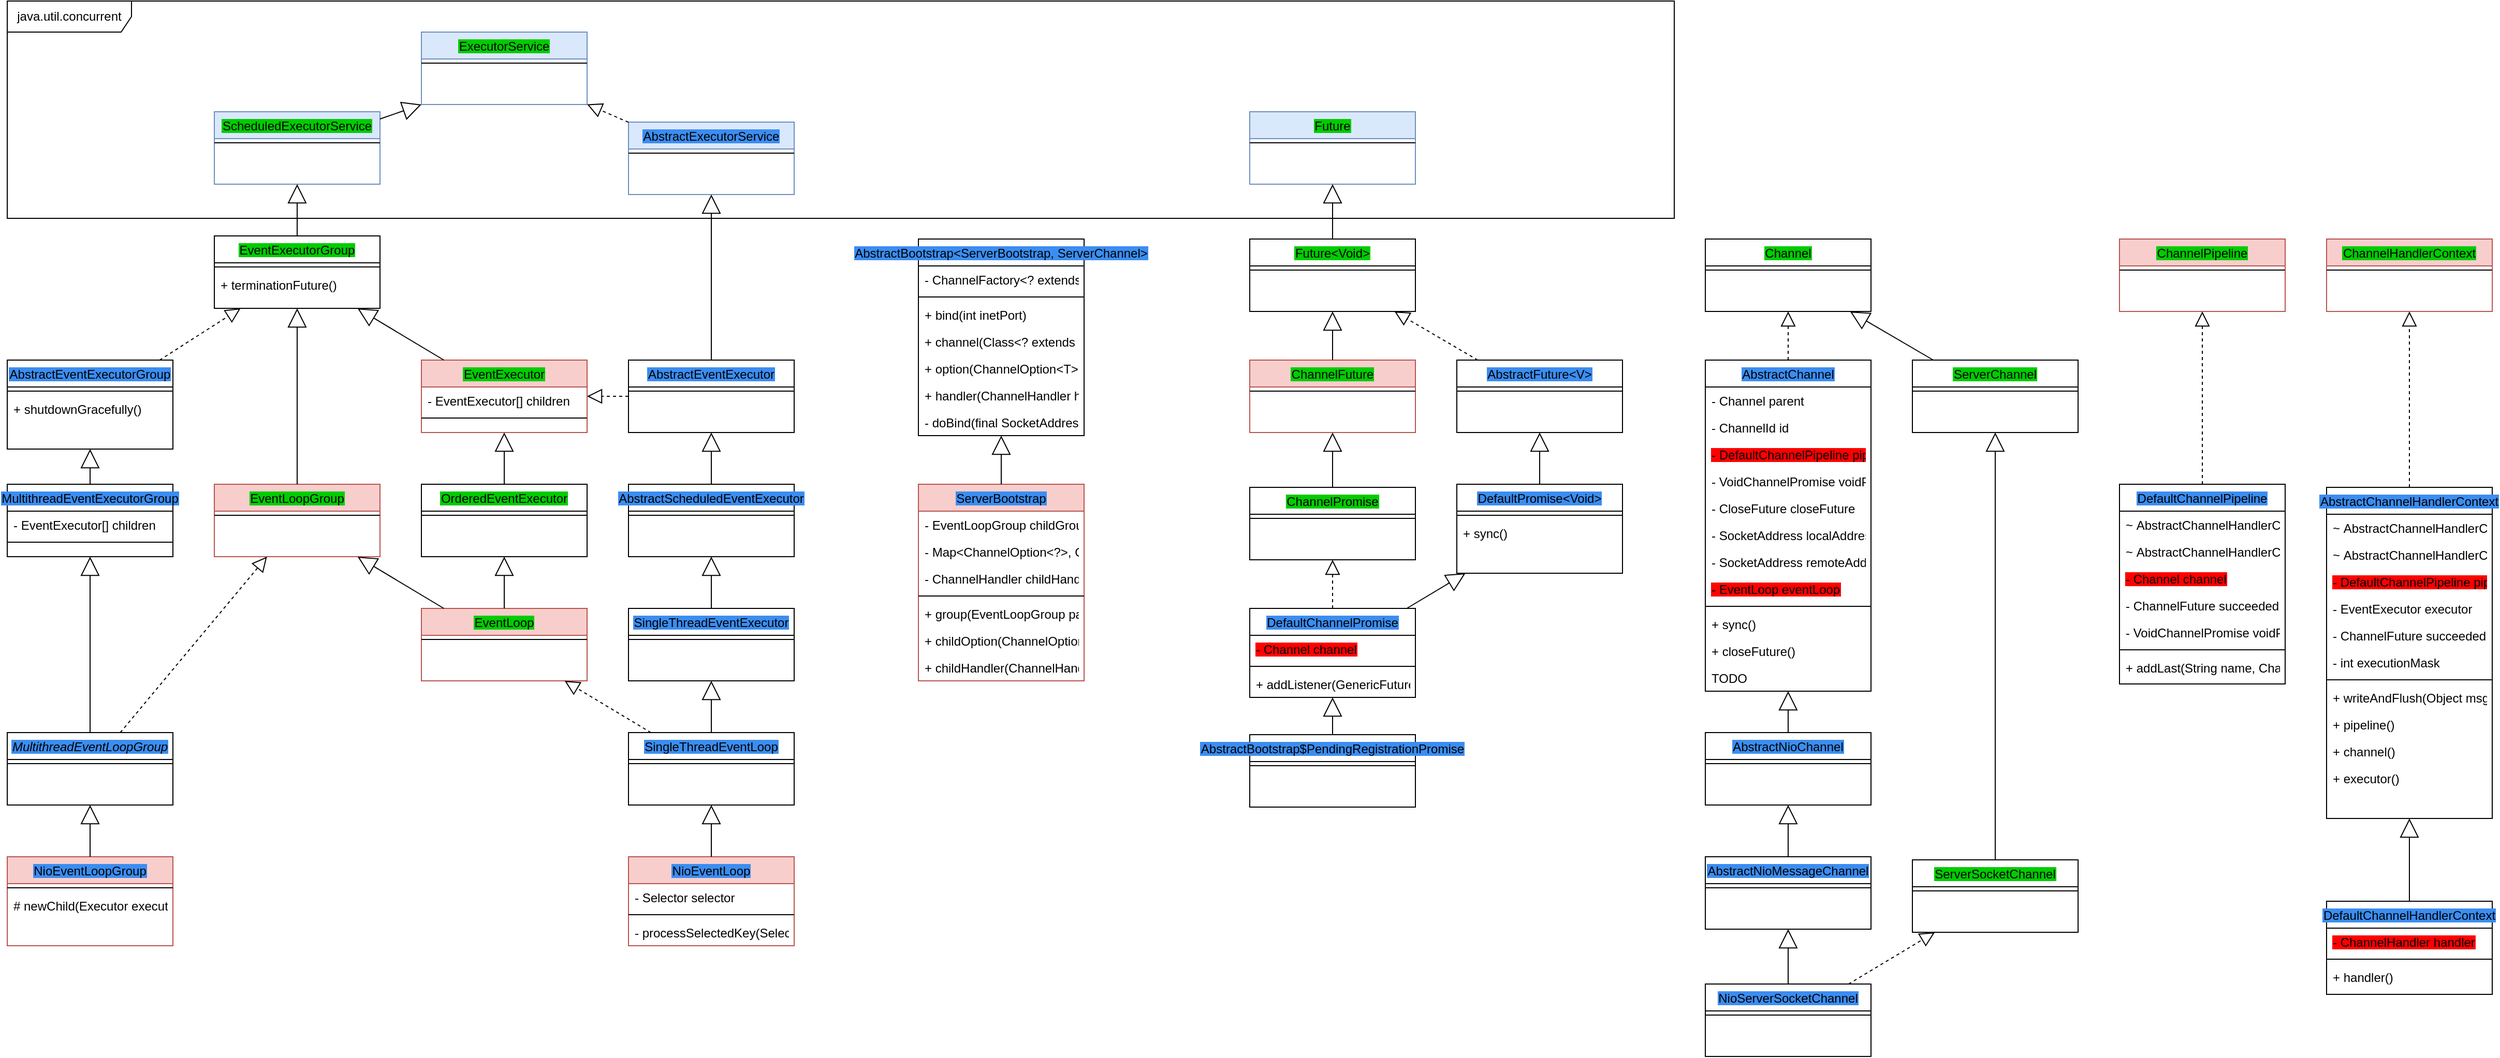 <mxfile version="12.6.5" type="device"><diagram id="C5RBs43oDa-KdzZeNtuy" name="Page-1"><mxGraphModel dx="211" dy="607" grid="1" gridSize="10" guides="1" tooltips="1" connect="1" arrows="1" fold="1" page="1" pageScale="1" pageWidth="827" pageHeight="1169" math="0" shadow="0"><root><mxCell id="WIyWlLk6GJQsqaUBKTNV-0"/><mxCell id="WIyWlLk6GJQsqaUBKTNV-1" parent="WIyWlLk6GJQsqaUBKTNV-0"/><mxCell id="WuhjpCh2NdpSQoTR0cPV-66" value="java.util.concurrent" style="shape=umlFrame;whiteSpace=wrap;html=1;width=120;height=30;" parent="WIyWlLk6GJQsqaUBKTNV-1" vertex="1"><mxGeometry x="880" y="10" width="1610" height="210" as="geometry"/></mxCell><mxCell id="WuhjpCh2NdpSQoTR0cPV-6" value="MultithreadEventExecutorGroup" style="swimlane;fontStyle=0;align=center;verticalAlign=top;childLayout=stackLayout;horizontal=1;startSize=26;horizontalStack=0;resizeParent=1;resizeLast=0;collapsible=1;marginBottom=0;rounded=0;shadow=0;strokeWidth=1;labelBackgroundColor=#3B8DF1;" parent="WIyWlLk6GJQsqaUBKTNV-1" vertex="1"><mxGeometry x="880" y="477" width="160" height="70" as="geometry"><mxRectangle x="340" y="380" width="170" height="26" as="alternateBounds"/></mxGeometry></mxCell><mxCell id="WuhjpCh2NdpSQoTR0cPV-7" value="- EventExecutor[] children" style="text;align=left;verticalAlign=top;spacingLeft=4;spacingRight=4;overflow=hidden;rotatable=0;points=[[0,0.5],[1,0.5]];portConstraint=eastwest;" parent="WuhjpCh2NdpSQoTR0cPV-6" vertex="1"><mxGeometry y="26" width="160" height="26" as="geometry"/></mxCell><mxCell id="WuhjpCh2NdpSQoTR0cPV-8" value="" style="line;html=1;strokeWidth=1;align=left;verticalAlign=middle;spacingTop=-1;spacingLeft=3;spacingRight=3;rotatable=0;labelPosition=right;points=[];portConstraint=eastwest;" parent="WuhjpCh2NdpSQoTR0cPV-6" vertex="1"><mxGeometry y="52" width="160" height="8" as="geometry"/></mxCell><mxCell id="WuhjpCh2NdpSQoTR0cPV-9" value="NioEventLoopGroup" style="swimlane;fontStyle=0;align=center;verticalAlign=top;childLayout=stackLayout;horizontal=1;startSize=26;horizontalStack=0;resizeParent=1;resizeLast=0;collapsible=1;marginBottom=0;rounded=0;shadow=0;strokeWidth=1;fillColor=#f8cecc;strokeColor=#b85450;labelBackgroundColor=#3B8DF1;" parent="WIyWlLk6GJQsqaUBKTNV-1" vertex="1"><mxGeometry x="880" y="837" width="160" height="86" as="geometry"><mxRectangle x="340" y="380" width="170" height="26" as="alternateBounds"/></mxGeometry></mxCell><mxCell id="WuhjpCh2NdpSQoTR0cPV-11" value="" style="line;html=1;strokeWidth=1;align=left;verticalAlign=middle;spacingTop=-1;spacingLeft=3;spacingRight=3;rotatable=0;labelPosition=right;points=[];portConstraint=eastwest;" parent="WuhjpCh2NdpSQoTR0cPV-9" vertex="1"><mxGeometry y="26" width="160" height="8" as="geometry"/></mxCell><mxCell id="WuhjpCh2NdpSQoTR0cPV-36" value="# newChild(Executor executor, Object... args)" style="text;strokeColor=none;fillColor=none;align=left;verticalAlign=top;spacingLeft=4;spacingRight=4;overflow=hidden;rotatable=0;points=[[0,0.5],[1,0.5]];portConstraint=eastwest;" parent="WuhjpCh2NdpSQoTR0cPV-9" vertex="1"><mxGeometry y="34" width="160" height="26" as="geometry"/></mxCell><mxCell id="WuhjpCh2NdpSQoTR0cPV-12" value="EventExecutor" style="swimlane;fontStyle=0;align=center;verticalAlign=top;childLayout=stackLayout;horizontal=1;startSize=26;horizontalStack=0;resizeParent=1;resizeLast=0;collapsible=1;marginBottom=0;rounded=0;shadow=0;strokeWidth=1;fillColor=#f8cecc;strokeColor=#b85450;labelBackgroundColor=#00CC00;" parent="WIyWlLk6GJQsqaUBKTNV-1" vertex="1"><mxGeometry x="1280" y="357" width="160" height="70" as="geometry"><mxRectangle x="340" y="380" width="170" height="26" as="alternateBounds"/></mxGeometry></mxCell><mxCell id="WuhjpCh2NdpSQoTR0cPV-13" value="- EventExecutor[] children" style="text;align=left;verticalAlign=top;spacingLeft=4;spacingRight=4;overflow=hidden;rotatable=0;points=[[0,0.5],[1,0.5]];portConstraint=eastwest;" parent="WuhjpCh2NdpSQoTR0cPV-12" vertex="1"><mxGeometry y="26" width="160" height="26" as="geometry"/></mxCell><mxCell id="WuhjpCh2NdpSQoTR0cPV-14" value="" style="line;html=1;strokeWidth=1;align=left;verticalAlign=middle;spacingTop=-1;spacingLeft=3;spacingRight=3;rotatable=0;labelPosition=right;points=[];portConstraint=eastwest;" parent="WuhjpCh2NdpSQoTR0cPV-12" vertex="1"><mxGeometry y="52" width="160" height="8" as="geometry"/></mxCell><mxCell id="WuhjpCh2NdpSQoTR0cPV-15" value="NioEventLoop" style="swimlane;fontStyle=0;align=center;verticalAlign=top;childLayout=stackLayout;horizontal=1;startSize=26;horizontalStack=0;resizeParent=1;resizeLast=0;collapsible=1;marginBottom=0;rounded=0;shadow=0;strokeWidth=1;fillColor=#f8cecc;strokeColor=#b85450;labelBackgroundColor=#3B8DF1;" parent="WIyWlLk6GJQsqaUBKTNV-1" vertex="1"><mxGeometry x="1480" y="837" width="160" height="86" as="geometry"><mxRectangle x="340" y="380" width="170" height="26" as="alternateBounds"/></mxGeometry></mxCell><mxCell id="WuhjpCh2NdpSQoTR0cPV-16" value="- Selector selector" style="text;align=left;verticalAlign=top;spacingLeft=4;spacingRight=4;overflow=hidden;rotatable=0;points=[[0,0.5],[1,0.5]];portConstraint=eastwest;" parent="WuhjpCh2NdpSQoTR0cPV-15" vertex="1"><mxGeometry y="26" width="160" height="26" as="geometry"/></mxCell><mxCell id="WuhjpCh2NdpSQoTR0cPV-17" value="" style="line;html=1;strokeWidth=1;align=left;verticalAlign=middle;spacingTop=-1;spacingLeft=3;spacingRight=3;rotatable=0;labelPosition=right;points=[];portConstraint=eastwest;" parent="WuhjpCh2NdpSQoTR0cPV-15" vertex="1"><mxGeometry y="52" width="160" height="8" as="geometry"/></mxCell><mxCell id="DjLc1_RqjxBRG7v-5RkL-72" value="- processSelectedKey(SelectionKey k, AbstractNioChannel ch)" style="text;strokeColor=none;fillColor=none;align=left;verticalAlign=top;spacingLeft=4;spacingRight=4;overflow=hidden;rotatable=0;points=[[0,0.5],[1,0.5]];portConstraint=eastwest;" parent="WuhjpCh2NdpSQoTR0cPV-15" vertex="1"><mxGeometry y="60" width="160" height="26" as="geometry"/></mxCell><mxCell id="WuhjpCh2NdpSQoTR0cPV-20" value="" style="endArrow=block;dashed=1;endFill=0;endSize=12;html=1;" parent="WIyWlLk6GJQsqaUBKTNV-1" source="WuhjpCh2NdpSQoTR0cPV-52" target="WuhjpCh2NdpSQoTR0cPV-12" edge="1"><mxGeometry width="160" relative="1" as="geometry"><mxPoint x="1610" y="577" as="sourcePoint"/><mxPoint x="1770" y="577" as="targetPoint"/></mxGeometry></mxCell><mxCell id="WuhjpCh2NdpSQoTR0cPV-21" value="" style="endArrow=block;endSize=16;endFill=0;html=1;" parent="WIyWlLk6GJQsqaUBKTNV-1" source="WuhjpCh2NdpSQoTR0cPV-9" target="WuhjpCh2NdpSQoTR0cPV-22" edge="1"><mxGeometry width="160" relative="1" as="geometry"><mxPoint x="990" y="467" as="sourcePoint"/><mxPoint x="1200" y="607" as="targetPoint"/></mxGeometry></mxCell><mxCell id="WuhjpCh2NdpSQoTR0cPV-22" value="MultithreadEventLoopGroup" style="swimlane;fontStyle=2;align=center;verticalAlign=top;childLayout=stackLayout;horizontal=1;startSize=26;horizontalStack=0;resizeParent=1;resizeLast=0;collapsible=1;marginBottom=0;rounded=0;shadow=0;strokeWidth=1;labelBackgroundColor=#3B8DF1;" parent="WIyWlLk6GJQsqaUBKTNV-1" vertex="1"><mxGeometry x="880" y="717" width="160" height="70" as="geometry"><mxRectangle x="340" y="380" width="170" height="26" as="alternateBounds"/></mxGeometry></mxCell><mxCell id="WuhjpCh2NdpSQoTR0cPV-24" value="" style="line;html=1;strokeWidth=1;align=left;verticalAlign=middle;spacingTop=-1;spacingLeft=3;spacingRight=3;rotatable=0;labelPosition=right;points=[];portConstraint=eastwest;" parent="WuhjpCh2NdpSQoTR0cPV-22" vertex="1"><mxGeometry y="26" width="160" height="8" as="geometry"/></mxCell><mxCell id="WuhjpCh2NdpSQoTR0cPV-25" value="EventLoopGroup" style="swimlane;fontStyle=0;align=center;verticalAlign=top;childLayout=stackLayout;horizontal=1;startSize=26;horizontalStack=0;resizeParent=1;resizeLast=0;collapsible=1;marginBottom=0;rounded=0;shadow=0;strokeWidth=1;fillColor=#f8cecc;strokeColor=#b85450;labelBackgroundColor=#00CC00;" parent="WIyWlLk6GJQsqaUBKTNV-1" vertex="1"><mxGeometry x="1080" y="477" width="160" height="70" as="geometry"><mxRectangle x="340" y="380" width="170" height="26" as="alternateBounds"/></mxGeometry></mxCell><mxCell id="WuhjpCh2NdpSQoTR0cPV-26" value="" style="line;html=1;strokeWidth=1;align=left;verticalAlign=middle;spacingTop=-1;spacingLeft=3;spacingRight=3;rotatable=0;labelPosition=right;points=[];portConstraint=eastwest;" parent="WuhjpCh2NdpSQoTR0cPV-25" vertex="1"><mxGeometry y="26" width="160" height="8" as="geometry"/></mxCell><mxCell id="WuhjpCh2NdpSQoTR0cPV-27" value="" style="endArrow=block;endSize=16;endFill=0;html=1;" parent="WIyWlLk6GJQsqaUBKTNV-1" source="WuhjpCh2NdpSQoTR0cPV-22" target="WuhjpCh2NdpSQoTR0cPV-6" edge="1"><mxGeometry width="160" relative="1" as="geometry"><mxPoint x="970" y="727" as="sourcePoint"/><mxPoint x="970" y="687" as="targetPoint"/></mxGeometry></mxCell><mxCell id="WuhjpCh2NdpSQoTR0cPV-28" value="" style="endArrow=block;dashed=1;endFill=0;endSize=12;html=1;" parent="WIyWlLk6GJQsqaUBKTNV-1" source="WuhjpCh2NdpSQoTR0cPV-22" target="WuhjpCh2NdpSQoTR0cPV-25" edge="1"><mxGeometry width="160" relative="1" as="geometry"><mxPoint x="1610" y="287" as="sourcePoint"/><mxPoint x="1610" y="237" as="targetPoint"/></mxGeometry></mxCell><mxCell id="WuhjpCh2NdpSQoTR0cPV-29" value="EventExecutorGroup" style="swimlane;fontStyle=0;align=center;verticalAlign=top;childLayout=stackLayout;horizontal=1;startSize=26;horizontalStack=0;resizeParent=1;resizeLast=0;collapsible=1;marginBottom=0;rounded=0;shadow=0;strokeWidth=1;labelBackgroundColor=#00CC00;" parent="WIyWlLk6GJQsqaUBKTNV-1" vertex="1"><mxGeometry x="1080" y="237" width="160" height="70" as="geometry"><mxRectangle x="340" y="380" width="170" height="26" as="alternateBounds"/></mxGeometry></mxCell><mxCell id="WuhjpCh2NdpSQoTR0cPV-30" value="" style="line;html=1;strokeWidth=1;align=left;verticalAlign=middle;spacingTop=-1;spacingLeft=3;spacingRight=3;rotatable=0;labelPosition=right;points=[];portConstraint=eastwest;" parent="WuhjpCh2NdpSQoTR0cPV-29" vertex="1"><mxGeometry y="26" width="160" height="8" as="geometry"/></mxCell><mxCell id="WuhjpCh2NdpSQoTR0cPV-76" value="+ terminationFuture()" style="text;strokeColor=none;fillColor=none;align=left;verticalAlign=top;spacingLeft=4;spacingRight=4;overflow=hidden;rotatable=0;points=[[0,0.5],[1,0.5]];portConstraint=eastwest;" parent="WuhjpCh2NdpSQoTR0cPV-29" vertex="1"><mxGeometry y="34" width="160" height="26" as="geometry"/></mxCell><mxCell id="WuhjpCh2NdpSQoTR0cPV-31" value="ScheduledExecutorService" style="swimlane;fontStyle=0;align=center;verticalAlign=top;childLayout=stackLayout;horizontal=1;startSize=26;horizontalStack=0;resizeParent=1;resizeLast=0;collapsible=1;marginBottom=0;rounded=0;shadow=0;strokeWidth=1;fillColor=#dae8fc;strokeColor=#6c8ebf;labelBackgroundColor=#00CC00;" parent="WIyWlLk6GJQsqaUBKTNV-1" vertex="1"><mxGeometry x="1080" y="117" width="160" height="70" as="geometry"><mxRectangle x="340" y="380" width="170" height="26" as="alternateBounds"/></mxGeometry></mxCell><mxCell id="WuhjpCh2NdpSQoTR0cPV-32" value="" style="line;html=1;strokeWidth=1;align=left;verticalAlign=middle;spacingTop=-1;spacingLeft=3;spacingRight=3;rotatable=0;labelPosition=right;points=[];portConstraint=eastwest;" parent="WuhjpCh2NdpSQoTR0cPV-31" vertex="1"><mxGeometry y="26" width="160" height="8" as="geometry"/></mxCell><mxCell id="WuhjpCh2NdpSQoTR0cPV-34" value="" style="endArrow=block;endSize=16;endFill=0;html=1;" parent="WIyWlLk6GJQsqaUBKTNV-1" source="WuhjpCh2NdpSQoTR0cPV-29" target="WuhjpCh2NdpSQoTR0cPV-31" edge="1"><mxGeometry width="160" relative="1" as="geometry"><mxPoint x="1370" y="497" as="sourcePoint"/><mxPoint x="1370" y="437" as="targetPoint"/></mxGeometry></mxCell><mxCell id="WuhjpCh2NdpSQoTR0cPV-35" value="" style="endArrow=block;endSize=16;endFill=0;html=1;" parent="WIyWlLk6GJQsqaUBKTNV-1" source="WuhjpCh2NdpSQoTR0cPV-25" target="WuhjpCh2NdpSQoTR0cPV-29" edge="1"><mxGeometry width="160" relative="1" as="geometry"><mxPoint x="1170" y="257" as="sourcePoint"/><mxPoint x="1340" y="287" as="targetPoint"/></mxGeometry></mxCell><mxCell id="WuhjpCh2NdpSQoTR0cPV-38" value="SingleThreadEventLoop" style="swimlane;fontStyle=0;align=center;verticalAlign=top;childLayout=stackLayout;horizontal=1;startSize=26;horizontalStack=0;resizeParent=1;resizeLast=0;collapsible=1;marginBottom=0;rounded=0;shadow=0;strokeWidth=1;labelBackgroundColor=#3B8DF1;" parent="WIyWlLk6GJQsqaUBKTNV-1" vertex="1"><mxGeometry x="1480" y="717" width="160" height="70" as="geometry"><mxRectangle x="340" y="380" width="170" height="26" as="alternateBounds"/></mxGeometry></mxCell><mxCell id="WuhjpCh2NdpSQoTR0cPV-40" value="" style="line;html=1;strokeWidth=1;align=left;verticalAlign=middle;spacingTop=-1;spacingLeft=3;spacingRight=3;rotatable=0;labelPosition=right;points=[];portConstraint=eastwest;" parent="WuhjpCh2NdpSQoTR0cPV-38" vertex="1"><mxGeometry y="26" width="160" height="8" as="geometry"/></mxCell><mxCell id="WuhjpCh2NdpSQoTR0cPV-41" value="" style="endArrow=block;endSize=16;endFill=0;html=1;" parent="WIyWlLk6GJQsqaUBKTNV-1" source="WuhjpCh2NdpSQoTR0cPV-15" target="WuhjpCh2NdpSQoTR0cPV-38" edge="1"><mxGeometry width="160" relative="1" as="geometry"><mxPoint x="1330" y="1017" as="sourcePoint"/><mxPoint x="1330" y="957" as="targetPoint"/></mxGeometry></mxCell><mxCell id="WuhjpCh2NdpSQoTR0cPV-43" value="SingleThreadEventExecutor" style="swimlane;fontStyle=0;align=center;verticalAlign=top;childLayout=stackLayout;horizontal=1;startSize=26;horizontalStack=0;resizeParent=1;resizeLast=0;collapsible=1;marginBottom=0;rounded=0;shadow=0;strokeWidth=1;labelBackgroundColor=#3B8DF1;" parent="WIyWlLk6GJQsqaUBKTNV-1" vertex="1"><mxGeometry x="1480" y="597" width="160" height="70" as="geometry"><mxRectangle x="340" y="380" width="170" height="26" as="alternateBounds"/></mxGeometry></mxCell><mxCell id="WuhjpCh2NdpSQoTR0cPV-44" value="" style="line;html=1;strokeWidth=1;align=left;verticalAlign=middle;spacingTop=-1;spacingLeft=3;spacingRight=3;rotatable=0;labelPosition=right;points=[];portConstraint=eastwest;" parent="WuhjpCh2NdpSQoTR0cPV-43" vertex="1"><mxGeometry y="26" width="160" height="8" as="geometry"/></mxCell><mxCell id="WuhjpCh2NdpSQoTR0cPV-45" value="EventLoop" style="swimlane;fontStyle=0;align=center;verticalAlign=top;childLayout=stackLayout;horizontal=1;startSize=26;horizontalStack=0;resizeParent=1;resizeLast=0;collapsible=1;marginBottom=0;rounded=0;shadow=0;strokeWidth=1;fillColor=#f8cecc;strokeColor=#b85450;labelBackgroundColor=#00CC00;" parent="WIyWlLk6GJQsqaUBKTNV-1" vertex="1"><mxGeometry x="1280" y="597" width="160" height="70" as="geometry"><mxRectangle x="340" y="380" width="170" height="26" as="alternateBounds"/></mxGeometry></mxCell><mxCell id="WuhjpCh2NdpSQoTR0cPV-46" value="" style="line;html=1;strokeWidth=1;align=left;verticalAlign=middle;spacingTop=-1;spacingLeft=3;spacingRight=3;rotatable=0;labelPosition=right;points=[];portConstraint=eastwest;" parent="WuhjpCh2NdpSQoTR0cPV-45" vertex="1"><mxGeometry y="26" width="160" height="8" as="geometry"/></mxCell><mxCell id="WuhjpCh2NdpSQoTR0cPV-47" value="" style="endArrow=block;endSize=16;endFill=0;html=1;" parent="WIyWlLk6GJQsqaUBKTNV-1" source="WuhjpCh2NdpSQoTR0cPV-38" target="WuhjpCh2NdpSQoTR0cPV-43" edge="1"><mxGeometry width="160" relative="1" as="geometry"><mxPoint x="1640" y="807" as="sourcePoint"/><mxPoint x="1740" y="757" as="targetPoint"/></mxGeometry></mxCell><mxCell id="WuhjpCh2NdpSQoTR0cPV-48" value="" style="endArrow=block;dashed=1;endFill=0;endSize=12;html=1;" parent="WIyWlLk6GJQsqaUBKTNV-1" source="WuhjpCh2NdpSQoTR0cPV-38" target="WuhjpCh2NdpSQoTR0cPV-45" edge="1"><mxGeometry width="160" relative="1" as="geometry"><mxPoint x="1450" y="687" as="sourcePoint"/><mxPoint x="1450" y="637" as="targetPoint"/></mxGeometry></mxCell><mxCell id="WuhjpCh2NdpSQoTR0cPV-49" value="" style="endArrow=block;endSize=16;endFill=0;html=1;" parent="WIyWlLk6GJQsqaUBKTNV-1" source="WuhjpCh2NdpSQoTR0cPV-45" target="WuhjpCh2NdpSQoTR0cPV-25" edge="1"><mxGeometry width="160" relative="1" as="geometry"><mxPoint x="1570" y="487" as="sourcePoint"/><mxPoint x="1570" y="437" as="targetPoint"/></mxGeometry></mxCell><mxCell id="WuhjpCh2NdpSQoTR0cPV-50" value="AbstractScheduledEventExecutor" style="swimlane;fontStyle=0;align=center;verticalAlign=top;childLayout=stackLayout;horizontal=1;startSize=26;horizontalStack=0;resizeParent=1;resizeLast=0;collapsible=1;marginBottom=0;rounded=0;shadow=0;strokeWidth=1;labelBackgroundColor=#3B8DF1;" parent="WIyWlLk6GJQsqaUBKTNV-1" vertex="1"><mxGeometry x="1480" y="477" width="160" height="70" as="geometry"><mxRectangle x="340" y="380" width="170" height="26" as="alternateBounds"/></mxGeometry></mxCell><mxCell id="WuhjpCh2NdpSQoTR0cPV-51" value="" style="line;html=1;strokeWidth=1;align=left;verticalAlign=middle;spacingTop=-1;spacingLeft=3;spacingRight=3;rotatable=0;labelPosition=right;points=[];portConstraint=eastwest;" parent="WuhjpCh2NdpSQoTR0cPV-50" vertex="1"><mxGeometry y="26" width="160" height="8" as="geometry"/></mxCell><mxCell id="WuhjpCh2NdpSQoTR0cPV-52" value="AbstractEventExecutor" style="swimlane;fontStyle=0;align=center;verticalAlign=top;childLayout=stackLayout;horizontal=1;startSize=26;horizontalStack=0;resizeParent=1;resizeLast=0;collapsible=1;marginBottom=0;rounded=0;shadow=0;strokeWidth=1;labelBackgroundColor=#3B8DF1;" parent="WIyWlLk6GJQsqaUBKTNV-1" vertex="1"><mxGeometry x="1480" y="357" width="160" height="70" as="geometry"><mxRectangle x="340" y="380" width="170" height="26" as="alternateBounds"/></mxGeometry></mxCell><mxCell id="WuhjpCh2NdpSQoTR0cPV-53" value="" style="line;html=1;strokeWidth=1;align=left;verticalAlign=middle;spacingTop=-1;spacingLeft=3;spacingRight=3;rotatable=0;labelPosition=right;points=[];portConstraint=eastwest;" parent="WuhjpCh2NdpSQoTR0cPV-52" vertex="1"><mxGeometry y="26" width="160" height="8" as="geometry"/></mxCell><mxCell id="WuhjpCh2NdpSQoTR0cPV-54" value="AbstractExecutorService" style="swimlane;fontStyle=0;align=center;verticalAlign=top;childLayout=stackLayout;horizontal=1;startSize=26;horizontalStack=0;resizeParent=1;resizeLast=0;collapsible=1;marginBottom=0;rounded=0;shadow=0;strokeWidth=1;fillColor=#dae8fc;strokeColor=#6c8ebf;labelBackgroundColor=#3B8DF1;" parent="WIyWlLk6GJQsqaUBKTNV-1" vertex="1"><mxGeometry x="1480" y="127" width="160" height="70" as="geometry"><mxRectangle x="340" y="380" width="170" height="26" as="alternateBounds"/></mxGeometry></mxCell><mxCell id="WuhjpCh2NdpSQoTR0cPV-55" value="" style="line;html=1;strokeWidth=1;align=left;verticalAlign=middle;spacingTop=-1;spacingLeft=3;spacingRight=3;rotatable=0;labelPosition=right;points=[];portConstraint=eastwest;" parent="WuhjpCh2NdpSQoTR0cPV-54" vertex="1"><mxGeometry y="26" width="160" height="8" as="geometry"/></mxCell><mxCell id="WuhjpCh2NdpSQoTR0cPV-58" value="" style="endArrow=block;endSize=16;endFill=0;html=1;" parent="WIyWlLk6GJQsqaUBKTNV-1" source="WuhjpCh2NdpSQoTR0cPV-43" target="WuhjpCh2NdpSQoTR0cPV-50" edge="1"><mxGeometry width="160" relative="1" as="geometry"><mxPoint x="1570" y="727" as="sourcePoint"/><mxPoint x="1570" y="677" as="targetPoint"/></mxGeometry></mxCell><mxCell id="WuhjpCh2NdpSQoTR0cPV-59" value="" style="endArrow=block;endSize=16;endFill=0;html=1;" parent="WIyWlLk6GJQsqaUBKTNV-1" source="WuhjpCh2NdpSQoTR0cPV-50" target="WuhjpCh2NdpSQoTR0cPV-52" edge="1"><mxGeometry width="160" relative="1" as="geometry"><mxPoint x="1570" y="607" as="sourcePoint"/><mxPoint x="1570" y="557" as="targetPoint"/></mxGeometry></mxCell><mxCell id="WuhjpCh2NdpSQoTR0cPV-60" value="" style="endArrow=block;endSize=16;endFill=0;html=1;" parent="WIyWlLk6GJQsqaUBKTNV-1" source="WuhjpCh2NdpSQoTR0cPV-52" target="WuhjpCh2NdpSQoTR0cPV-54" edge="1"><mxGeometry width="160" relative="1" as="geometry"><mxPoint x="1570" y="487" as="sourcePoint"/><mxPoint x="1570" y="437" as="targetPoint"/></mxGeometry></mxCell><mxCell id="WuhjpCh2NdpSQoTR0cPV-61" value="" style="endArrow=block;endSize=16;endFill=0;html=1;" parent="WIyWlLk6GJQsqaUBKTNV-1" source="WuhjpCh2NdpSQoTR0cPV-12" target="WuhjpCh2NdpSQoTR0cPV-29" edge="1"><mxGeometry width="160" relative="1" as="geometry"><mxPoint x="1170" y="367" as="sourcePoint"/><mxPoint x="1170" y="317" as="targetPoint"/></mxGeometry></mxCell><mxCell id="WuhjpCh2NdpSQoTR0cPV-62" value="ExecutorService" style="swimlane;fontStyle=0;align=center;verticalAlign=top;childLayout=stackLayout;horizontal=1;startSize=26;horizontalStack=0;resizeParent=1;resizeLast=0;collapsible=1;marginBottom=0;rounded=0;shadow=0;strokeWidth=1;fillColor=#dae8fc;strokeColor=#6c8ebf;labelBackgroundColor=#00CC00;" parent="WIyWlLk6GJQsqaUBKTNV-1" vertex="1"><mxGeometry x="1280" y="40" width="160" height="70" as="geometry"><mxRectangle x="340" y="380" width="170" height="26" as="alternateBounds"/></mxGeometry></mxCell><mxCell id="WuhjpCh2NdpSQoTR0cPV-63" value="" style="line;html=1;strokeWidth=1;align=left;verticalAlign=middle;spacingTop=-1;spacingLeft=3;spacingRight=3;rotatable=0;labelPosition=right;points=[];portConstraint=eastwest;" parent="WuhjpCh2NdpSQoTR0cPV-62" vertex="1"><mxGeometry y="26" width="160" height="8" as="geometry"/></mxCell><mxCell id="WuhjpCh2NdpSQoTR0cPV-64" value="" style="endArrow=block;endSize=16;endFill=0;html=1;" parent="WIyWlLk6GJQsqaUBKTNV-1" source="WuhjpCh2NdpSQoTR0cPV-31" edge="1"><mxGeometry width="160" relative="1" as="geometry"><mxPoint x="1170" y="247" as="sourcePoint"/><mxPoint x="1280" y="110" as="targetPoint"/></mxGeometry></mxCell><mxCell id="WuhjpCh2NdpSQoTR0cPV-67" value="AbstractEventExecutorGroup" style="swimlane;fontStyle=0;align=center;verticalAlign=top;childLayout=stackLayout;horizontal=1;startSize=26;horizontalStack=0;resizeParent=1;resizeLast=0;collapsible=1;marginBottom=0;rounded=0;shadow=0;strokeWidth=1;labelBackgroundColor=#3B8DF1;" parent="WIyWlLk6GJQsqaUBKTNV-1" vertex="1"><mxGeometry x="880" y="357" width="160" height="86" as="geometry"><mxRectangle x="340" y="380" width="170" height="26" as="alternateBounds"/></mxGeometry></mxCell><mxCell id="WuhjpCh2NdpSQoTR0cPV-69" value="" style="line;html=1;strokeWidth=1;align=left;verticalAlign=middle;spacingTop=-1;spacingLeft=3;spacingRight=3;rotatable=0;labelPosition=right;points=[];portConstraint=eastwest;" parent="WuhjpCh2NdpSQoTR0cPV-67" vertex="1"><mxGeometry y="26" width="160" height="8" as="geometry"/></mxCell><mxCell id="WuhjpCh2NdpSQoTR0cPV-72" value="+ shutdownGracefully()" style="text;strokeColor=none;fillColor=none;align=left;verticalAlign=top;spacingLeft=4;spacingRight=4;overflow=hidden;rotatable=0;points=[[0,0.5],[1,0.5]];portConstraint=eastwest;" parent="WuhjpCh2NdpSQoTR0cPV-67" vertex="1"><mxGeometry y="34" width="160" height="26" as="geometry"/></mxCell><mxCell id="WuhjpCh2NdpSQoTR0cPV-73" value="" style="endArrow=block;endSize=16;endFill=0;html=1;" parent="WIyWlLk6GJQsqaUBKTNV-1" source="WuhjpCh2NdpSQoTR0cPV-6" target="WuhjpCh2NdpSQoTR0cPV-67" edge="1"><mxGeometry width="160" relative="1" as="geometry"><mxPoint x="970" y="617" as="sourcePoint"/><mxPoint x="970" y="557" as="targetPoint"/></mxGeometry></mxCell><mxCell id="WuhjpCh2NdpSQoTR0cPV-74" value="" style="endArrow=block;dashed=1;endFill=0;endSize=12;html=1;" parent="WIyWlLk6GJQsqaUBKTNV-1" source="WuhjpCh2NdpSQoTR0cPV-67" target="WuhjpCh2NdpSQoTR0cPV-29" edge="1"><mxGeometry width="160" relative="1" as="geometry"><mxPoint x="998" y="617" as="sourcePoint"/><mxPoint x="1142" y="437" as="targetPoint"/></mxGeometry></mxCell><mxCell id="WuhjpCh2NdpSQoTR0cPV-75" value="" style="endArrow=block;dashed=1;endFill=0;endSize=12;html=1;" parent="WIyWlLk6GJQsqaUBKTNV-1" source="WuhjpCh2NdpSQoTR0cPV-54" target="WuhjpCh2NdpSQoTR0cPV-62" edge="1"><mxGeometry width="160" relative="1" as="geometry"><mxPoint x="1037.188" y="367" as="sourcePoint"/><mxPoint x="1115.312" y="317" as="targetPoint"/></mxGeometry></mxCell><mxCell id="WuhjpCh2NdpSQoTR0cPV-77" value="Future&lt;Void&gt;" style="swimlane;fontStyle=0;align=center;verticalAlign=top;childLayout=stackLayout;horizontal=1;startSize=26;horizontalStack=0;resizeParent=1;resizeLast=0;collapsible=1;marginBottom=0;rounded=0;shadow=0;strokeWidth=1;labelBackgroundColor=#00CC00;" parent="WIyWlLk6GJQsqaUBKTNV-1" vertex="1"><mxGeometry x="2080" y="240" width="160" height="70" as="geometry"><mxRectangle x="340" y="380" width="170" height="26" as="alternateBounds"/></mxGeometry></mxCell><mxCell id="WuhjpCh2NdpSQoTR0cPV-78" value="" style="line;html=1;strokeWidth=1;align=left;verticalAlign=middle;spacingTop=-1;spacingLeft=3;spacingRight=3;rotatable=0;labelPosition=right;points=[];portConstraint=eastwest;" parent="WuhjpCh2NdpSQoTR0cPV-77" vertex="1"><mxGeometry y="26" width="160" height="8" as="geometry"/></mxCell><mxCell id="WuhjpCh2NdpSQoTR0cPV-79" value="Future" style="swimlane;fontStyle=0;align=center;verticalAlign=top;childLayout=stackLayout;horizontal=1;startSize=26;horizontalStack=0;resizeParent=1;resizeLast=0;collapsible=1;marginBottom=0;rounded=0;shadow=0;strokeWidth=1;fillColor=#dae8fc;strokeColor=#6c8ebf;labelBackgroundColor=#00CC00;" parent="WIyWlLk6GJQsqaUBKTNV-1" vertex="1"><mxGeometry x="2080" y="117" width="160" height="70" as="geometry"><mxRectangle x="340" y="380" width="170" height="26" as="alternateBounds"/></mxGeometry></mxCell><mxCell id="WuhjpCh2NdpSQoTR0cPV-80" value="" style="line;html=1;strokeWidth=1;align=left;verticalAlign=middle;spacingTop=-1;spacingLeft=3;spacingRight=3;rotatable=0;labelPosition=right;points=[];portConstraint=eastwest;" parent="WuhjpCh2NdpSQoTR0cPV-79" vertex="1"><mxGeometry y="26" width="160" height="8" as="geometry"/></mxCell><mxCell id="WuhjpCh2NdpSQoTR0cPV-81" value="" style="endArrow=block;endSize=16;endFill=0;html=1;" parent="WIyWlLk6GJQsqaUBKTNV-1" source="WuhjpCh2NdpSQoTR0cPV-77" target="WuhjpCh2NdpSQoTR0cPV-79" edge="1"><mxGeometry width="160" relative="1" as="geometry"><mxPoint x="1890" y="367" as="sourcePoint"/><mxPoint x="1890" y="207" as="targetPoint"/></mxGeometry></mxCell><mxCell id="WuhjpCh2NdpSQoTR0cPV-82" value="ServerBootstrap" style="swimlane;fontStyle=0;align=center;verticalAlign=top;childLayout=stackLayout;horizontal=1;startSize=26;horizontalStack=0;resizeParent=1;resizeLast=0;collapsible=1;marginBottom=0;rounded=0;shadow=0;strokeWidth=1;fillColor=#f8cecc;strokeColor=#b85450;labelBackgroundColor=#3B8DF1;" parent="WIyWlLk6GJQsqaUBKTNV-1" vertex="1"><mxGeometry x="1760" y="477" width="160" height="190" as="geometry"><mxRectangle x="340" y="380" width="170" height="26" as="alternateBounds"/></mxGeometry></mxCell><mxCell id="UWInfv3XxWNK2uhxVuHd-11" value="- EventLoopGroup childGroup" style="text;align=left;verticalAlign=top;spacingLeft=4;spacingRight=4;overflow=hidden;rotatable=0;points=[[0,0.5],[1,0.5]];portConstraint=eastwest;" parent="WuhjpCh2NdpSQoTR0cPV-82" vertex="1"><mxGeometry y="26" width="160" height="26" as="geometry"/></mxCell><mxCell id="UWInfv3XxWNK2uhxVuHd-12" value="- Map&lt;ChannelOption&lt;?&gt;, Object&gt; childOptions" style="text;align=left;verticalAlign=top;spacingLeft=4;spacingRight=4;overflow=hidden;rotatable=0;points=[[0,0.5],[1,0.5]];portConstraint=eastwest;" parent="WuhjpCh2NdpSQoTR0cPV-82" vertex="1"><mxGeometry y="52" width="160" height="26" as="geometry"/></mxCell><mxCell id="UWInfv3XxWNK2uhxVuHd-13" value="- ChannelHandler childHandler" style="text;align=left;verticalAlign=top;spacingLeft=4;spacingRight=4;overflow=hidden;rotatable=0;points=[[0,0.5],[1,0.5]];portConstraint=eastwest;" parent="WuhjpCh2NdpSQoTR0cPV-82" vertex="1"><mxGeometry y="78" width="160" height="26" as="geometry"/></mxCell><mxCell id="WuhjpCh2NdpSQoTR0cPV-83" value="" style="line;html=1;strokeWidth=1;align=left;verticalAlign=middle;spacingTop=-1;spacingLeft=3;spacingRight=3;rotatable=0;labelPosition=right;points=[];portConstraint=eastwest;" parent="WuhjpCh2NdpSQoTR0cPV-82" vertex="1"><mxGeometry y="104" width="160" height="8" as="geometry"/></mxCell><mxCell id="UWInfv3XxWNK2uhxVuHd-4" value="+ group(EventLoopGroup parentGroup, EventLoopGroup childGroup)" style="text;strokeColor=none;fillColor=none;align=left;verticalAlign=top;spacingLeft=4;spacingRight=4;overflow=hidden;rotatable=0;points=[[0,0.5],[1,0.5]];portConstraint=eastwest;" parent="WuhjpCh2NdpSQoTR0cPV-82" vertex="1"><mxGeometry y="112" width="160" height="26" as="geometry"/></mxCell><mxCell id="UWInfv3XxWNK2uhxVuHd-5" value="+ childOption(ChannelOption&lt;T&gt; childOption, T value)" style="text;strokeColor=none;fillColor=none;align=left;verticalAlign=top;spacingLeft=4;spacingRight=4;overflow=hidden;rotatable=0;points=[[0,0.5],[1,0.5]];portConstraint=eastwest;" parent="WuhjpCh2NdpSQoTR0cPV-82" vertex="1"><mxGeometry y="138" width="160" height="26" as="geometry"/></mxCell><mxCell id="UWInfv3XxWNK2uhxVuHd-6" value="+ childHandler(ChannelHandler childHandler)" style="text;strokeColor=none;fillColor=none;align=left;verticalAlign=top;spacingLeft=4;spacingRight=4;overflow=hidden;rotatable=0;points=[[0,0.5],[1,0.5]];portConstraint=eastwest;" parent="WuhjpCh2NdpSQoTR0cPV-82" vertex="1"><mxGeometry y="164" width="160" height="26" as="geometry"/></mxCell><mxCell id="UWInfv3XxWNK2uhxVuHd-0" value="AbstractBootstrap&lt;ServerBootstrap, ServerChannel&gt;" style="swimlane;fontStyle=0;align=center;verticalAlign=top;childLayout=stackLayout;horizontal=1;startSize=26;horizontalStack=0;resizeParent=1;resizeLast=0;collapsible=1;marginBottom=0;rounded=0;shadow=0;strokeWidth=1;labelBackgroundColor=#3B8DF1;" parent="WIyWlLk6GJQsqaUBKTNV-1" vertex="1"><mxGeometry x="1760" y="240" width="160" height="190" as="geometry"><mxRectangle x="340" y="380" width="170" height="26" as="alternateBounds"/></mxGeometry></mxCell><mxCell id="UWInfv3XxWNK2uhxVuHd-14" value="- ChannelFactory&lt;? extends C&gt; channelFactory" style="text;align=left;verticalAlign=top;spacingLeft=4;spacingRight=4;overflow=hidden;rotatable=0;points=[[0,0.5],[1,0.5]];portConstraint=eastwest;" parent="UWInfv3XxWNK2uhxVuHd-0" vertex="1"><mxGeometry y="26" width="160" height="26" as="geometry"/></mxCell><mxCell id="UWInfv3XxWNK2uhxVuHd-1" value="" style="line;html=1;strokeWidth=1;align=left;verticalAlign=middle;spacingTop=-1;spacingLeft=3;spacingRight=3;rotatable=0;labelPosition=right;points=[];portConstraint=eastwest;" parent="UWInfv3XxWNK2uhxVuHd-0" vertex="1"><mxGeometry y="52" width="160" height="8" as="geometry"/></mxCell><mxCell id="UWInfv3XxWNK2uhxVuHd-8" value="+ bind(int inetPort)" style="text;strokeColor=none;fillColor=none;align=left;verticalAlign=top;spacingLeft=4;spacingRight=4;overflow=hidden;rotatable=0;points=[[0,0.5],[1,0.5]];portConstraint=eastwest;" parent="UWInfv3XxWNK2uhxVuHd-0" vertex="1"><mxGeometry y="60" width="160" height="26" as="geometry"/></mxCell><mxCell id="UWInfv3XxWNK2uhxVuHd-15" value="+ channel(Class&lt;? extends C&gt; channelClass)" style="text;strokeColor=none;fillColor=none;align=left;verticalAlign=top;spacingLeft=4;spacingRight=4;overflow=hidden;rotatable=0;points=[[0,0.5],[1,0.5]];portConstraint=eastwest;" parent="UWInfv3XxWNK2uhxVuHd-0" vertex="1"><mxGeometry y="86" width="160" height="26" as="geometry"/></mxCell><mxCell id="UWInfv3XxWNK2uhxVuHd-16" value="+ option(ChannelOption&lt;T&gt; option, T value)" style="text;strokeColor=none;fillColor=none;align=left;verticalAlign=top;spacingLeft=4;spacingRight=4;overflow=hidden;rotatable=0;points=[[0,0.5],[1,0.5]];portConstraint=eastwest;" parent="UWInfv3XxWNK2uhxVuHd-0" vertex="1"><mxGeometry y="112" width="160" height="26" as="geometry"/></mxCell><mxCell id="UWInfv3XxWNK2uhxVuHd-17" value="+ handler(ChannelHandler handler)" style="text;strokeColor=none;fillColor=none;align=left;verticalAlign=top;spacingLeft=4;spacingRight=4;overflow=hidden;rotatable=0;points=[[0,0.5],[1,0.5]];portConstraint=eastwest;" parent="UWInfv3XxWNK2uhxVuHd-0" vertex="1"><mxGeometry y="138" width="160" height="26" as="geometry"/></mxCell><mxCell id="DjLc1_RqjxBRG7v-5RkL-0" value="- doBind(final SocketAddress localAddress)" style="text;strokeColor=none;fillColor=none;align=left;verticalAlign=top;spacingLeft=4;spacingRight=4;overflow=hidden;rotatable=0;points=[[0,0.5],[1,0.5]];portConstraint=eastwest;" parent="UWInfv3XxWNK2uhxVuHd-0" vertex="1"><mxGeometry y="164" width="160" height="26" as="geometry"/></mxCell><mxCell id="UWInfv3XxWNK2uhxVuHd-10" value="" style="endArrow=block;endSize=16;endFill=0;html=1;" parent="WIyWlLk6GJQsqaUBKTNV-1" source="WuhjpCh2NdpSQoTR0cPV-82" target="UWInfv3XxWNK2uhxVuHd-0" edge="1"><mxGeometry width="160" relative="1" as="geometry"><mxPoint x="1570" y="607" as="sourcePoint"/><mxPoint x="1570" y="557" as="targetPoint"/></mxGeometry></mxCell><mxCell id="UWInfv3XxWNK2uhxVuHd-25" value="ChannelFuture" style="swimlane;fontStyle=0;align=center;verticalAlign=top;childLayout=stackLayout;horizontal=1;startSize=26;horizontalStack=0;resizeParent=1;resizeLast=0;collapsible=1;marginBottom=0;rounded=0;shadow=0;strokeWidth=1;fillColor=#f8cecc;strokeColor=#b85450;labelBackgroundColor=#00CC00;" parent="WIyWlLk6GJQsqaUBKTNV-1" vertex="1"><mxGeometry x="2080" y="357" width="160" height="70" as="geometry"><mxRectangle x="340" y="380" width="170" height="26" as="alternateBounds"/></mxGeometry></mxCell><mxCell id="UWInfv3XxWNK2uhxVuHd-26" value="" style="line;html=1;strokeWidth=1;align=left;verticalAlign=middle;spacingTop=-1;spacingLeft=3;spacingRight=3;rotatable=0;labelPosition=right;points=[];portConstraint=eastwest;" parent="UWInfv3XxWNK2uhxVuHd-25" vertex="1"><mxGeometry y="26" width="160" height="8" as="geometry"/></mxCell><mxCell id="UWInfv3XxWNK2uhxVuHd-27" value="" style="endArrow=block;endSize=16;endFill=0;html=1;" parent="WIyWlLk6GJQsqaUBKTNV-1" source="UWInfv3XxWNK2uhxVuHd-25" target="WuhjpCh2NdpSQoTR0cPV-77" edge="1"><mxGeometry width="160" relative="1" as="geometry"><mxPoint x="2170" y="250" as="sourcePoint"/><mxPoint x="2170" y="197" as="targetPoint"/></mxGeometry></mxCell><mxCell id="DjLc1_RqjxBRG7v-5RkL-1" value="DefaultChannelPipeline" style="swimlane;fontStyle=0;align=center;verticalAlign=top;childLayout=stackLayout;horizontal=1;startSize=26;horizontalStack=0;resizeParent=1;resizeLast=0;collapsible=1;marginBottom=0;rounded=0;shadow=0;strokeWidth=1;labelBorderColor=none;labelBackgroundColor=#3B8DF1;" parent="WIyWlLk6GJQsqaUBKTNV-1" vertex="1"><mxGeometry x="2920" y="477" width="160" height="193" as="geometry"><mxRectangle x="340" y="380" width="170" height="26" as="alternateBounds"/></mxGeometry></mxCell><mxCell id="DjLc1_RqjxBRG7v-5RkL-2" value="~ AbstractChannelHandlerContext head" style="text;align=left;verticalAlign=top;spacingLeft=4;spacingRight=4;overflow=hidden;rotatable=0;points=[[0,0.5],[1,0.5]];portConstraint=eastwest;" parent="DjLc1_RqjxBRG7v-5RkL-1" vertex="1"><mxGeometry y="26" width="160" height="26" as="geometry"/></mxCell><mxCell id="DjLc1_RqjxBRG7v-5RkL-3" value="~ AbstractChannelHandlerContext tail" style="text;align=left;verticalAlign=top;spacingLeft=4;spacingRight=4;overflow=hidden;rotatable=0;points=[[0,0.5],[1,0.5]];portConstraint=eastwest;" parent="DjLc1_RqjxBRG7v-5RkL-1" vertex="1"><mxGeometry y="52" width="160" height="26" as="geometry"/></mxCell><mxCell id="DjLc1_RqjxBRG7v-5RkL-4" value="- Channel channel" style="text;align=left;verticalAlign=top;spacingLeft=4;spacingRight=4;overflow=hidden;rotatable=0;points=[[0,0.5],[1,0.5]];portConstraint=eastwest;labelBackgroundColor=#FF0000;" parent="DjLc1_RqjxBRG7v-5RkL-1" vertex="1"><mxGeometry y="78" width="160" height="26" as="geometry"/></mxCell><mxCell id="DjLc1_RqjxBRG7v-5RkL-19" value="- ChannelFuture succeededFuture" style="text;align=left;verticalAlign=top;spacingLeft=4;spacingRight=4;overflow=hidden;rotatable=0;points=[[0,0.5],[1,0.5]];portConstraint=eastwest;" parent="DjLc1_RqjxBRG7v-5RkL-1" vertex="1"><mxGeometry y="104" width="160" height="26" as="geometry"/></mxCell><mxCell id="DjLc1_RqjxBRG7v-5RkL-18" value="- VoidChannelPromise voidPromise" style="text;align=left;verticalAlign=top;spacingLeft=4;spacingRight=4;overflow=hidden;rotatable=0;points=[[0,0.5],[1,0.5]];portConstraint=eastwest;" parent="DjLc1_RqjxBRG7v-5RkL-1" vertex="1"><mxGeometry y="130" width="160" height="26" as="geometry"/></mxCell><mxCell id="DjLc1_RqjxBRG7v-5RkL-5" value="" style="line;html=1;strokeWidth=1;align=left;verticalAlign=middle;spacingTop=-1;spacingLeft=3;spacingRight=3;rotatable=0;labelPosition=right;points=[];portConstraint=eastwest;" parent="DjLc1_RqjxBRG7v-5RkL-1" vertex="1"><mxGeometry y="156" width="160" height="8" as="geometry"/></mxCell><mxCell id="DjLc1_RqjxBRG7v-5RkL-6" value="+ addLast(String name, ChannelHandler handler)" style="text;strokeColor=none;fillColor=none;align=left;verticalAlign=top;spacingLeft=4;spacingRight=4;overflow=hidden;rotatable=0;points=[[0,0.5],[1,0.5]];portConstraint=eastwest;" parent="DjLc1_RqjxBRG7v-5RkL-1" vertex="1"><mxGeometry y="164" width="160" height="26" as="geometry"/></mxCell><mxCell id="DjLc1_RqjxBRG7v-5RkL-9" value="ChannelPipeline" style="swimlane;fontStyle=0;align=center;verticalAlign=top;childLayout=stackLayout;horizontal=1;startSize=26;horizontalStack=0;resizeParent=1;resizeLast=0;collapsible=1;marginBottom=0;rounded=0;shadow=0;strokeWidth=1;fillColor=#f8cecc;strokeColor=#b85450;labelBackgroundColor=#00CC00;" parent="WIyWlLk6GJQsqaUBKTNV-1" vertex="1"><mxGeometry x="2920" y="240" width="160" height="70" as="geometry"><mxRectangle x="340" y="380" width="170" height="26" as="alternateBounds"/></mxGeometry></mxCell><mxCell id="DjLc1_RqjxBRG7v-5RkL-13" value="" style="line;html=1;strokeWidth=1;align=left;verticalAlign=middle;spacingTop=-1;spacingLeft=3;spacingRight=3;rotatable=0;labelPosition=right;points=[];portConstraint=eastwest;labelBackgroundColor=#00CC00;" parent="DjLc1_RqjxBRG7v-5RkL-9" vertex="1"><mxGeometry y="26" width="160" height="8" as="geometry"/></mxCell><mxCell id="DjLc1_RqjxBRG7v-5RkL-17" value="" style="endArrow=block;dashed=1;endFill=0;endSize=12;html=1;" parent="WIyWlLk6GJQsqaUBKTNV-1" source="DjLc1_RqjxBRG7v-5RkL-1" target="DjLc1_RqjxBRG7v-5RkL-9" edge="1"><mxGeometry width="160" relative="1" as="geometry"><mxPoint x="2670" y="490" as="sourcePoint"/><mxPoint x="2730" y="570" as="targetPoint"/></mxGeometry></mxCell><mxCell id="DjLc1_RqjxBRG7v-5RkL-20" value="AbstractBootstrap$PendingRegistrationPromise" style="swimlane;fontStyle=0;align=center;verticalAlign=top;childLayout=stackLayout;horizontal=1;startSize=26;horizontalStack=0;resizeParent=1;resizeLast=0;collapsible=1;marginBottom=0;rounded=0;shadow=0;strokeWidth=1;labelBackgroundColor=#3B8DF1;" parent="WIyWlLk6GJQsqaUBKTNV-1" vertex="1"><mxGeometry x="2080" y="719" width="160" height="70" as="geometry"><mxRectangle x="340" y="380" width="170" height="26" as="alternateBounds"/></mxGeometry></mxCell><mxCell id="DjLc1_RqjxBRG7v-5RkL-21" value="" style="line;html=1;strokeWidth=1;align=left;verticalAlign=middle;spacingTop=-1;spacingLeft=3;spacingRight=3;rotatable=0;labelPosition=right;points=[];portConstraint=eastwest;" parent="DjLc1_RqjxBRG7v-5RkL-20" vertex="1"><mxGeometry y="26" width="160" height="8" as="geometry"/></mxCell><mxCell id="DjLc1_RqjxBRG7v-5RkL-22" value="DefaultChannelPromise" style="swimlane;fontStyle=0;align=center;verticalAlign=top;childLayout=stackLayout;horizontal=1;startSize=26;horizontalStack=0;resizeParent=1;resizeLast=0;collapsible=1;marginBottom=0;rounded=0;shadow=0;strokeWidth=1;labelBackgroundColor=#3B8DF1;" parent="WIyWlLk6GJQsqaUBKTNV-1" vertex="1"><mxGeometry x="2080" y="597" width="160" height="86" as="geometry"><mxRectangle x="340" y="380" width="170" height="26" as="alternateBounds"/></mxGeometry></mxCell><mxCell id="DjLc1_RqjxBRG7v-5RkL-30" value="- Channel channel" style="text;align=left;verticalAlign=top;spacingLeft=4;spacingRight=4;overflow=hidden;rotatable=0;points=[[0,0.5],[1,0.5]];portConstraint=eastwest;labelBackgroundColor=#FF0000;" parent="DjLc1_RqjxBRG7v-5RkL-22" vertex="1"><mxGeometry y="26" width="160" height="26" as="geometry"/></mxCell><mxCell id="DjLc1_RqjxBRG7v-5RkL-23" value="" style="line;html=1;strokeWidth=1;align=left;verticalAlign=middle;spacingTop=-1;spacingLeft=3;spacingRight=3;rotatable=0;labelPosition=right;points=[];portConstraint=eastwest;" parent="DjLc1_RqjxBRG7v-5RkL-22" vertex="1"><mxGeometry y="52" width="160" height="8" as="geometry"/></mxCell><mxCell id="DjLc1_RqjxBRG7v-5RkL-29" value="+ addListener(GenericFutureListener&lt;? extends Future&lt;? super Void&gt;&gt; listener)" style="text;strokeColor=none;fillColor=none;align=left;verticalAlign=top;spacingLeft=4;spacingRight=4;overflow=hidden;rotatable=0;points=[[0,0.5],[1,0.5]];portConstraint=eastwest;" parent="DjLc1_RqjxBRG7v-5RkL-22" vertex="1"><mxGeometry y="60" width="160" height="26" as="geometry"/></mxCell><mxCell id="DjLc1_RqjxBRG7v-5RkL-24" value="ChannelPromise" style="swimlane;fontStyle=0;align=center;verticalAlign=top;childLayout=stackLayout;horizontal=1;startSize=26;horizontalStack=0;resizeParent=1;resizeLast=0;collapsible=1;marginBottom=0;rounded=0;shadow=0;strokeWidth=1;labelBackgroundColor=#00CC00;" parent="WIyWlLk6GJQsqaUBKTNV-1" vertex="1"><mxGeometry x="2080" y="480" width="160" height="70" as="geometry"><mxRectangle x="340" y="380" width="170" height="26" as="alternateBounds"/></mxGeometry></mxCell><mxCell id="DjLc1_RqjxBRG7v-5RkL-25" value="" style="line;html=1;strokeWidth=1;align=left;verticalAlign=middle;spacingTop=-1;spacingLeft=3;spacingRight=3;rotatable=0;labelPosition=right;points=[];portConstraint=eastwest;" parent="DjLc1_RqjxBRG7v-5RkL-24" vertex="1"><mxGeometry y="26" width="160" height="8" as="geometry"/></mxCell><mxCell id="DjLc1_RqjxBRG7v-5RkL-26" value="" style="endArrow=block;endSize=16;endFill=0;html=1;" parent="WIyWlLk6GJQsqaUBKTNV-1" source="DjLc1_RqjxBRG7v-5RkL-24" target="UWInfv3XxWNK2uhxVuHd-25" edge="1"><mxGeometry width="160" relative="1" as="geometry"><mxPoint x="2170" y="367" as="sourcePoint"/><mxPoint x="2170" y="320" as="targetPoint"/></mxGeometry></mxCell><mxCell id="DjLc1_RqjxBRG7v-5RkL-27" value="" style="endArrow=block;endSize=16;endFill=0;html=1;" parent="WIyWlLk6GJQsqaUBKTNV-1" source="DjLc1_RqjxBRG7v-5RkL-20" target="DjLc1_RqjxBRG7v-5RkL-22" edge="1"><mxGeometry width="160" relative="1" as="geometry"><mxPoint x="2170" y="490" as="sourcePoint"/><mxPoint x="2170" y="437" as="targetPoint"/></mxGeometry></mxCell><mxCell id="DjLc1_RqjxBRG7v-5RkL-28" value="" style="endArrow=block;dashed=1;endFill=0;endSize=12;html=1;" parent="WIyWlLk6GJQsqaUBKTNV-1" source="DjLc1_RqjxBRG7v-5RkL-22" target="DjLc1_RqjxBRG7v-5RkL-24" edge="1"><mxGeometry width="160" relative="1" as="geometry"><mxPoint x="2410" y="487" as="sourcePoint"/><mxPoint x="2410" y="320" as="targetPoint"/></mxGeometry></mxCell><mxCell id="DjLc1_RqjxBRG7v-5RkL-31" value="DefaultPromise&lt;Void&gt;" style="swimlane;fontStyle=0;align=center;verticalAlign=top;childLayout=stackLayout;horizontal=1;startSize=26;horizontalStack=0;resizeParent=1;resizeLast=0;collapsible=1;marginBottom=0;rounded=0;shadow=0;strokeWidth=1;labelBackgroundColor=#3B8DF1;" parent="WIyWlLk6GJQsqaUBKTNV-1" vertex="1"><mxGeometry x="2280" y="477" width="160" height="86" as="geometry"><mxRectangle x="340" y="380" width="170" height="26" as="alternateBounds"/></mxGeometry></mxCell><mxCell id="DjLc1_RqjxBRG7v-5RkL-33" value="" style="line;html=1;strokeWidth=1;align=left;verticalAlign=middle;spacingTop=-1;spacingLeft=3;spacingRight=3;rotatable=0;labelPosition=right;points=[];portConstraint=eastwest;" parent="DjLc1_RqjxBRG7v-5RkL-31" vertex="1"><mxGeometry y="26" width="160" height="8" as="geometry"/></mxCell><mxCell id="DjLc1_RqjxBRG7v-5RkL-34" value="+ sync()" style="text;strokeColor=none;fillColor=none;align=left;verticalAlign=top;spacingLeft=4;spacingRight=4;overflow=hidden;rotatable=0;points=[[0,0.5],[1,0.5]];portConstraint=eastwest;" parent="DjLc1_RqjxBRG7v-5RkL-31" vertex="1"><mxGeometry y="34" width="160" height="26" as="geometry"/></mxCell><mxCell id="DjLc1_RqjxBRG7v-5RkL-35" value="" style="endArrow=block;endSize=16;endFill=0;html=1;" parent="WIyWlLk6GJQsqaUBKTNV-1" source="DjLc1_RqjxBRG7v-5RkL-22" target="DjLc1_RqjxBRG7v-5RkL-31" edge="1"><mxGeometry width="160" relative="1" as="geometry"><mxPoint x="2170" y="729" as="sourcePoint"/><mxPoint x="2170" y="693" as="targetPoint"/></mxGeometry></mxCell><mxCell id="DjLc1_RqjxBRG7v-5RkL-36" value="AbstractFuture&lt;V&gt;" style="swimlane;fontStyle=0;align=center;verticalAlign=top;childLayout=stackLayout;horizontal=1;startSize=26;horizontalStack=0;resizeParent=1;resizeLast=0;collapsible=1;marginBottom=0;rounded=0;shadow=0;strokeWidth=1;labelBackgroundColor=#3B8DF1;" parent="WIyWlLk6GJQsqaUBKTNV-1" vertex="1"><mxGeometry x="2280" y="357" width="160" height="70" as="geometry"><mxRectangle x="340" y="380" width="170" height="26" as="alternateBounds"/></mxGeometry></mxCell><mxCell id="DjLc1_RqjxBRG7v-5RkL-37" value="" style="line;html=1;strokeWidth=1;align=left;verticalAlign=middle;spacingTop=-1;spacingLeft=3;spacingRight=3;rotatable=0;labelPosition=right;points=[];portConstraint=eastwest;" parent="DjLc1_RqjxBRG7v-5RkL-36" vertex="1"><mxGeometry y="26" width="160" height="8" as="geometry"/></mxCell><mxCell id="DjLc1_RqjxBRG7v-5RkL-38" value="" style="endArrow=block;dashed=1;endFill=0;endSize=12;html=1;" parent="WIyWlLk6GJQsqaUBKTNV-1" source="DjLc1_RqjxBRG7v-5RkL-36" target="WuhjpCh2NdpSQoTR0cPV-77" edge="1"><mxGeometry width="160" relative="1" as="geometry"><mxPoint x="2170" y="607" as="sourcePoint"/><mxPoint x="2170" y="560" as="targetPoint"/></mxGeometry></mxCell><mxCell id="DjLc1_RqjxBRG7v-5RkL-39" value="" style="endArrow=block;endSize=16;endFill=0;html=1;" parent="WIyWlLk6GJQsqaUBKTNV-1" source="DjLc1_RqjxBRG7v-5RkL-31" target="DjLc1_RqjxBRG7v-5RkL-36" edge="1"><mxGeometry width="160" relative="1" as="geometry"><mxPoint x="2241.667" y="607" as="sourcePoint"/><mxPoint x="2298.333" y="573" as="targetPoint"/></mxGeometry></mxCell><mxCell id="DjLc1_RqjxBRG7v-5RkL-40" value="Channel" style="swimlane;fontStyle=0;align=center;verticalAlign=top;childLayout=stackLayout;horizontal=1;startSize=26;horizontalStack=0;resizeParent=1;resizeLast=0;collapsible=1;marginBottom=0;rounded=0;shadow=0;strokeWidth=1;labelBackgroundColor=#00CC00;" parent="WIyWlLk6GJQsqaUBKTNV-1" vertex="1"><mxGeometry x="2520" y="240" width="160" height="70" as="geometry"><mxRectangle x="340" y="380" width="170" height="26" as="alternateBounds"/></mxGeometry></mxCell><mxCell id="DjLc1_RqjxBRG7v-5RkL-41" value="" style="line;html=1;strokeWidth=1;align=left;verticalAlign=middle;spacingTop=-1;spacingLeft=3;spacingRight=3;rotatable=0;labelPosition=right;points=[];portConstraint=eastwest;labelBackgroundColor=#00CC00;" parent="DjLc1_RqjxBRG7v-5RkL-40" vertex="1"><mxGeometry y="26" width="160" height="8" as="geometry"/></mxCell><mxCell id="DjLc1_RqjxBRG7v-5RkL-42" value="AbstractChannel" style="swimlane;fontStyle=0;align=center;verticalAlign=top;childLayout=stackLayout;horizontal=1;startSize=26;horizontalStack=0;resizeParent=1;resizeLast=0;collapsible=1;marginBottom=0;rounded=0;shadow=0;strokeWidth=1;labelBackgroundColor=#3B8DF1;" parent="WIyWlLk6GJQsqaUBKTNV-1" vertex="1"><mxGeometry x="2520" y="357" width="160" height="320" as="geometry"><mxRectangle x="340" y="380" width="170" height="26" as="alternateBounds"/></mxGeometry></mxCell><mxCell id="DjLc1_RqjxBRG7v-5RkL-43" value="- Channel parent" style="text;align=left;verticalAlign=top;spacingLeft=4;spacingRight=4;overflow=hidden;rotatable=0;points=[[0,0.5],[1,0.5]];portConstraint=eastwest;" parent="DjLc1_RqjxBRG7v-5RkL-42" vertex="1"><mxGeometry y="26" width="160" height="26" as="geometry"/></mxCell><mxCell id="DjLc1_RqjxBRG7v-5RkL-46" value="- ChannelId id" style="text;align=left;verticalAlign=top;spacingLeft=4;spacingRight=4;overflow=hidden;rotatable=0;points=[[0,0.5],[1,0.5]];portConstraint=eastwest;" parent="DjLc1_RqjxBRG7v-5RkL-42" vertex="1"><mxGeometry y="52" width="160" height="26" as="geometry"/></mxCell><mxCell id="DjLc1_RqjxBRG7v-5RkL-47" value="- DefaultChannelPipeline pipeline" style="text;align=left;verticalAlign=top;spacingLeft=4;spacingRight=4;overflow=hidden;rotatable=0;points=[[0,0.5],[1,0.5]];portConstraint=eastwest;labelBackgroundColor=#FF0000;" parent="DjLc1_RqjxBRG7v-5RkL-42" vertex="1"><mxGeometry y="78" width="160" height="26" as="geometry"/></mxCell><mxCell id="DjLc1_RqjxBRG7v-5RkL-48" value="- VoidChannelPromise voidPromise" style="text;align=left;verticalAlign=top;spacingLeft=4;spacingRight=4;overflow=hidden;rotatable=0;points=[[0,0.5],[1,0.5]];portConstraint=eastwest;" parent="DjLc1_RqjxBRG7v-5RkL-42" vertex="1"><mxGeometry y="104" width="160" height="26" as="geometry"/></mxCell><mxCell id="DjLc1_RqjxBRG7v-5RkL-49" value="- CloseFuture closeFuture" style="text;align=left;verticalAlign=top;spacingLeft=4;spacingRight=4;overflow=hidden;rotatable=0;points=[[0,0.5],[1,0.5]];portConstraint=eastwest;" parent="DjLc1_RqjxBRG7v-5RkL-42" vertex="1"><mxGeometry y="130" width="160" height="26" as="geometry"/></mxCell><mxCell id="DjLc1_RqjxBRG7v-5RkL-50" value="- SocketAddress localAddress" style="text;align=left;verticalAlign=top;spacingLeft=4;spacingRight=4;overflow=hidden;rotatable=0;points=[[0,0.5],[1,0.5]];portConstraint=eastwest;" parent="DjLc1_RqjxBRG7v-5RkL-42" vertex="1"><mxGeometry y="156" width="160" height="26" as="geometry"/></mxCell><mxCell id="DjLc1_RqjxBRG7v-5RkL-52" value="- SocketAddress remoteAddress" style="text;align=left;verticalAlign=top;spacingLeft=4;spacingRight=4;overflow=hidden;rotatable=0;points=[[0,0.5],[1,0.5]];portConstraint=eastwest;" parent="DjLc1_RqjxBRG7v-5RkL-42" vertex="1"><mxGeometry y="182" width="160" height="26" as="geometry"/></mxCell><mxCell id="DjLc1_RqjxBRG7v-5RkL-51" value="- EventLoop eventLoop" style="text;align=left;verticalAlign=top;spacingLeft=4;spacingRight=4;overflow=hidden;rotatable=0;points=[[0,0.5],[1,0.5]];portConstraint=eastwest;labelBackgroundColor=#FF0000;" parent="DjLc1_RqjxBRG7v-5RkL-42" vertex="1"><mxGeometry y="208" width="160" height="26" as="geometry"/></mxCell><mxCell id="DjLc1_RqjxBRG7v-5RkL-44" value="" style="line;html=1;strokeWidth=1;align=left;verticalAlign=middle;spacingTop=-1;spacingLeft=3;spacingRight=3;rotatable=0;labelPosition=right;points=[];portConstraint=eastwest;" parent="DjLc1_RqjxBRG7v-5RkL-42" vertex="1"><mxGeometry y="234" width="160" height="8" as="geometry"/></mxCell><mxCell id="DjLc1_RqjxBRG7v-5RkL-45" value="+ sync()" style="text;strokeColor=none;fillColor=none;align=left;verticalAlign=top;spacingLeft=4;spacingRight=4;overflow=hidden;rotatable=0;points=[[0,0.5],[1,0.5]];portConstraint=eastwest;" parent="DjLc1_RqjxBRG7v-5RkL-42" vertex="1"><mxGeometry y="242" width="160" height="26" as="geometry"/></mxCell><mxCell id="DjLc1_RqjxBRG7v-5RkL-53" value="+ closeFuture()" style="text;strokeColor=none;fillColor=none;align=left;verticalAlign=top;spacingLeft=4;spacingRight=4;overflow=hidden;rotatable=0;points=[[0,0.5],[1,0.5]];portConstraint=eastwest;" parent="DjLc1_RqjxBRG7v-5RkL-42" vertex="1"><mxGeometry y="268" width="160" height="26" as="geometry"/></mxCell><mxCell id="DjLc1_RqjxBRG7v-5RkL-54" value="TODO" style="text;strokeColor=none;fillColor=none;align=left;verticalAlign=top;spacingLeft=4;spacingRight=4;overflow=hidden;rotatable=0;points=[[0,0.5],[1,0.5]];portConstraint=eastwest;" parent="DjLc1_RqjxBRG7v-5RkL-42" vertex="1"><mxGeometry y="294" width="160" height="26" as="geometry"/></mxCell><mxCell id="DjLc1_RqjxBRG7v-5RkL-55" value="" style="endArrow=block;dashed=1;endFill=0;endSize=12;html=1;" parent="WIyWlLk6GJQsqaUBKTNV-1" source="DjLc1_RqjxBRG7v-5RkL-42" target="DjLc1_RqjxBRG7v-5RkL-40" edge="1"><mxGeometry width="160" relative="1" as="geometry"><mxPoint x="2850" y="487" as="sourcePoint"/><mxPoint x="2850" y="320" as="targetPoint"/></mxGeometry></mxCell><mxCell id="DjLc1_RqjxBRG7v-5RkL-56" value="NioServerSocketChannel" style="swimlane;fontStyle=0;align=center;verticalAlign=top;childLayout=stackLayout;horizontal=1;startSize=26;horizontalStack=0;resizeParent=1;resizeLast=0;collapsible=1;marginBottom=0;rounded=0;shadow=0;strokeWidth=1;labelBackgroundColor=#3B8DF1;" parent="WIyWlLk6GJQsqaUBKTNV-1" vertex="1"><mxGeometry x="2520" y="960" width="160" height="70" as="geometry"><mxRectangle x="340" y="380" width="170" height="26" as="alternateBounds"/></mxGeometry></mxCell><mxCell id="DjLc1_RqjxBRG7v-5RkL-57" value="" style="line;html=1;strokeWidth=1;align=left;verticalAlign=middle;spacingTop=-1;spacingLeft=3;spacingRight=3;rotatable=0;labelPosition=right;points=[];portConstraint=eastwest;" parent="DjLc1_RqjxBRG7v-5RkL-56" vertex="1"><mxGeometry y="26" width="160" height="8" as="geometry"/></mxCell><mxCell id="DjLc1_RqjxBRG7v-5RkL-58" value="AbstractNioMessageChannel" style="swimlane;fontStyle=0;align=center;verticalAlign=top;childLayout=stackLayout;horizontal=1;startSize=26;horizontalStack=0;resizeParent=1;resizeLast=0;collapsible=1;marginBottom=0;rounded=0;shadow=0;strokeWidth=1;labelBackgroundColor=#3B8DF1;" parent="WIyWlLk6GJQsqaUBKTNV-1" vertex="1"><mxGeometry x="2520" y="837" width="160" height="70" as="geometry"><mxRectangle x="340" y="380" width="170" height="26" as="alternateBounds"/></mxGeometry></mxCell><mxCell id="DjLc1_RqjxBRG7v-5RkL-59" value="" style="line;html=1;strokeWidth=1;align=left;verticalAlign=middle;spacingTop=-1;spacingLeft=3;spacingRight=3;rotatable=0;labelPosition=right;points=[];portConstraint=eastwest;" parent="DjLc1_RqjxBRG7v-5RkL-58" vertex="1"><mxGeometry y="26" width="160" height="8" as="geometry"/></mxCell><mxCell id="DjLc1_RqjxBRG7v-5RkL-60" value="AbstractNioChannel" style="swimlane;fontStyle=0;align=center;verticalAlign=top;childLayout=stackLayout;horizontal=1;startSize=26;horizontalStack=0;resizeParent=1;resizeLast=0;collapsible=1;marginBottom=0;rounded=0;shadow=0;strokeWidth=1;labelBackgroundColor=#3B8DF1;" parent="WIyWlLk6GJQsqaUBKTNV-1" vertex="1"><mxGeometry x="2520" y="717" width="160" height="70" as="geometry"><mxRectangle x="340" y="380" width="170" height="26" as="alternateBounds"/></mxGeometry></mxCell><mxCell id="DjLc1_RqjxBRG7v-5RkL-61" value="" style="line;html=1;strokeWidth=1;align=left;verticalAlign=middle;spacingTop=-1;spacingLeft=3;spacingRight=3;rotatable=0;labelPosition=right;points=[];portConstraint=eastwest;" parent="DjLc1_RqjxBRG7v-5RkL-60" vertex="1"><mxGeometry y="26" width="160" height="8" as="geometry"/></mxCell><mxCell id="DjLc1_RqjxBRG7v-5RkL-62" value="" style="endArrow=block;endSize=16;endFill=0;html=1;" parent="WIyWlLk6GJQsqaUBKTNV-1" source="DjLc1_RqjxBRG7v-5RkL-60" target="DjLc1_RqjxBRG7v-5RkL-42" edge="1"><mxGeometry width="160" relative="1" as="geometry"><mxPoint x="2370" y="487" as="sourcePoint"/><mxPoint x="2370" y="437" as="targetPoint"/></mxGeometry></mxCell><mxCell id="DjLc1_RqjxBRG7v-5RkL-63" value="" style="endArrow=block;endSize=16;endFill=0;html=1;" parent="WIyWlLk6GJQsqaUBKTNV-1" source="DjLc1_RqjxBRG7v-5RkL-56" target="DjLc1_RqjxBRG7v-5RkL-58" edge="1"><mxGeometry width="160" relative="1" as="geometry"><mxPoint x="2610" y="727" as="sourcePoint"/><mxPoint x="2610" y="687" as="targetPoint"/></mxGeometry></mxCell><mxCell id="DjLc1_RqjxBRG7v-5RkL-64" value="" style="endArrow=block;endSize=16;endFill=0;html=1;" parent="WIyWlLk6GJQsqaUBKTNV-1" source="DjLc1_RqjxBRG7v-5RkL-58" target="DjLc1_RqjxBRG7v-5RkL-60" edge="1"><mxGeometry width="160" relative="1" as="geometry"><mxPoint x="2620" y="737" as="sourcePoint"/><mxPoint x="2620" y="697" as="targetPoint"/></mxGeometry></mxCell><mxCell id="DjLc1_RqjxBRG7v-5RkL-65" value="ServerSocketChannel" style="swimlane;fontStyle=0;align=center;verticalAlign=top;childLayout=stackLayout;horizontal=1;startSize=26;horizontalStack=0;resizeParent=1;resizeLast=0;collapsible=1;marginBottom=0;rounded=0;shadow=0;strokeWidth=1;labelBackgroundColor=#00CC00;" parent="WIyWlLk6GJQsqaUBKTNV-1" vertex="1"><mxGeometry x="2720" y="840" width="160" height="70" as="geometry"><mxRectangle x="340" y="380" width="170" height="26" as="alternateBounds"/></mxGeometry></mxCell><mxCell id="DjLc1_RqjxBRG7v-5RkL-66" value="" style="line;html=1;strokeWidth=1;align=left;verticalAlign=middle;spacingTop=-1;spacingLeft=3;spacingRight=3;rotatable=0;labelPosition=right;points=[];portConstraint=eastwest;labelBackgroundColor=#00CC00;" parent="DjLc1_RqjxBRG7v-5RkL-65" vertex="1"><mxGeometry y="26" width="160" height="8" as="geometry"/></mxCell><mxCell id="DjLc1_RqjxBRG7v-5RkL-67" value="" style="endArrow=block;dashed=1;endFill=0;endSize=12;html=1;" parent="WIyWlLk6GJQsqaUBKTNV-1" source="DjLc1_RqjxBRG7v-5RkL-56" target="DjLc1_RqjxBRG7v-5RkL-65" edge="1"><mxGeometry width="160" relative="1" as="geometry"><mxPoint x="2170" y="607" as="sourcePoint"/><mxPoint x="2170" y="560" as="targetPoint"/></mxGeometry></mxCell><mxCell id="DjLc1_RqjxBRG7v-5RkL-68" value="ServerChannel" style="swimlane;fontStyle=0;align=center;verticalAlign=top;childLayout=stackLayout;horizontal=1;startSize=26;horizontalStack=0;resizeParent=1;resizeLast=0;collapsible=1;marginBottom=0;rounded=0;shadow=0;strokeWidth=1;labelBackgroundColor=#00CC00;" parent="WIyWlLk6GJQsqaUBKTNV-1" vertex="1"><mxGeometry x="2720" y="357" width="160" height="70" as="geometry"><mxRectangle x="340" y="380" width="170" height="26" as="alternateBounds"/></mxGeometry></mxCell><mxCell id="DjLc1_RqjxBRG7v-5RkL-69" value="" style="line;html=1;strokeWidth=1;align=left;verticalAlign=middle;spacingTop=-1;spacingLeft=3;spacingRight=3;rotatable=0;labelPosition=right;points=[];portConstraint=eastwest;labelBackgroundColor=#00CC00;" parent="DjLc1_RqjxBRG7v-5RkL-68" vertex="1"><mxGeometry y="26" width="160" height="8" as="geometry"/></mxCell><mxCell id="DjLc1_RqjxBRG7v-5RkL-70" value="" style="endArrow=block;endSize=16;endFill=0;html=1;" parent="WIyWlLk6GJQsqaUBKTNV-1" source="DjLc1_RqjxBRG7v-5RkL-68" target="DjLc1_RqjxBRG7v-5RkL-40" edge="1"><mxGeometry width="160" relative="1" as="geometry"><mxPoint x="2610" y="727" as="sourcePoint"/><mxPoint x="2610" y="687" as="targetPoint"/></mxGeometry></mxCell><mxCell id="DjLc1_RqjxBRG7v-5RkL-71" value="" style="endArrow=block;endSize=16;endFill=0;html=1;labelBackgroundColor=#00CC00;" parent="WIyWlLk6GJQsqaUBKTNV-1" source="DjLc1_RqjxBRG7v-5RkL-65" target="DjLc1_RqjxBRG7v-5RkL-68" edge="1"><mxGeometry width="160" relative="1" as="geometry"><mxPoint x="2620" y="737" as="sourcePoint"/><mxPoint x="2620" y="697" as="targetPoint"/></mxGeometry></mxCell><mxCell id="XgLYQtDtMKx2dtN-iQlc-0" value="ChannelHandlerContext" style="swimlane;fontStyle=0;align=center;verticalAlign=top;childLayout=stackLayout;horizontal=1;startSize=26;horizontalStack=0;resizeParent=1;resizeLast=0;collapsible=1;marginBottom=0;rounded=0;shadow=0;strokeWidth=1;fillColor=#f8cecc;strokeColor=#b85450;labelBackgroundColor=#00CC00;" parent="WIyWlLk6GJQsqaUBKTNV-1" vertex="1"><mxGeometry x="3120" y="240" width="160" height="70" as="geometry"><mxRectangle x="340" y="380" width="170" height="26" as="alternateBounds"/></mxGeometry></mxCell><mxCell id="XgLYQtDtMKx2dtN-iQlc-1" value="" style="line;html=1;strokeWidth=1;align=left;verticalAlign=middle;spacingTop=-1;spacingLeft=3;spacingRight=3;rotatable=0;labelPosition=right;points=[];portConstraint=eastwest;labelBackgroundColor=#00CC00;" parent="XgLYQtDtMKx2dtN-iQlc-0" vertex="1"><mxGeometry y="26" width="160" height="8" as="geometry"/></mxCell><mxCell id="XgLYQtDtMKx2dtN-iQlc-2" value="AbstractChannelHandlerContext" style="swimlane;fontStyle=0;align=center;verticalAlign=top;childLayout=stackLayout;horizontal=1;startSize=26;horizontalStack=0;resizeParent=1;resizeLast=0;collapsible=1;marginBottom=0;rounded=0;shadow=0;strokeWidth=1;labelBackgroundColor=#3B8DF1;" parent="WIyWlLk6GJQsqaUBKTNV-1" vertex="1"><mxGeometry x="3120" y="480" width="160" height="320" as="geometry"><mxRectangle x="340" y="380" width="170" height="26" as="alternateBounds"/></mxGeometry></mxCell><mxCell id="XgLYQtDtMKx2dtN-iQlc-3" value="~ AbstractChannelHandlerContext next" style="text;align=left;verticalAlign=top;spacingLeft=4;spacingRight=4;overflow=hidden;rotatable=0;points=[[0,0.5],[1,0.5]];portConstraint=eastwest;" parent="XgLYQtDtMKx2dtN-iQlc-2" vertex="1"><mxGeometry y="26" width="160" height="26" as="geometry"/></mxCell><mxCell id="XgLYQtDtMKx2dtN-iQlc-4" value="~ AbstractChannelHandlerContext prev" style="text;align=left;verticalAlign=top;spacingLeft=4;spacingRight=4;overflow=hidden;rotatable=0;points=[[0,0.5],[1,0.5]];portConstraint=eastwest;" parent="XgLYQtDtMKx2dtN-iQlc-2" vertex="1"><mxGeometry y="52" width="160" height="26" as="geometry"/></mxCell><mxCell id="XgLYQtDtMKx2dtN-iQlc-5" value="- DefaultChannelPipeline pipeline" style="text;align=left;verticalAlign=top;spacingLeft=4;spacingRight=4;overflow=hidden;rotatable=0;points=[[0,0.5],[1,0.5]];portConstraint=eastwest;labelBackgroundColor=#FF0000;" parent="XgLYQtDtMKx2dtN-iQlc-2" vertex="1"><mxGeometry y="78" width="160" height="26" as="geometry"/></mxCell><mxCell id="XgLYQtDtMKx2dtN-iQlc-6" value="- EventExecutor executor" style="text;align=left;verticalAlign=top;spacingLeft=4;spacingRight=4;overflow=hidden;rotatable=0;points=[[0,0.5],[1,0.5]];portConstraint=eastwest;" parent="XgLYQtDtMKx2dtN-iQlc-2" vertex="1"><mxGeometry y="104" width="160" height="26" as="geometry"/></mxCell><mxCell id="XgLYQtDtMKx2dtN-iQlc-7" value="- ChannelFuture succeededFuture" style="text;align=left;verticalAlign=top;spacingLeft=4;spacingRight=4;overflow=hidden;rotatable=0;points=[[0,0.5],[1,0.5]];portConstraint=eastwest;" parent="XgLYQtDtMKx2dtN-iQlc-2" vertex="1"><mxGeometry y="130" width="160" height="26" as="geometry"/></mxCell><mxCell id="XgLYQtDtMKx2dtN-iQlc-13" value="- int executionMask" style="text;align=left;verticalAlign=top;spacingLeft=4;spacingRight=4;overflow=hidden;rotatable=0;points=[[0,0.5],[1,0.5]];portConstraint=eastwest;" parent="XgLYQtDtMKx2dtN-iQlc-2" vertex="1"><mxGeometry y="156" width="160" height="26" as="geometry"/></mxCell><mxCell id="XgLYQtDtMKx2dtN-iQlc-8" value="" style="line;html=1;strokeWidth=1;align=left;verticalAlign=middle;spacingTop=-1;spacingLeft=3;spacingRight=3;rotatable=0;labelPosition=right;points=[];portConstraint=eastwest;" parent="XgLYQtDtMKx2dtN-iQlc-2" vertex="1"><mxGeometry y="182" width="160" height="8" as="geometry"/></mxCell><mxCell id="XgLYQtDtMKx2dtN-iQlc-10" value="+ writeAndFlush(Object msg)" style="text;strokeColor=none;fillColor=none;align=left;verticalAlign=top;spacingLeft=4;spacingRight=4;overflow=hidden;rotatable=0;points=[[0,0.5],[1,0.5]];portConstraint=eastwest;" parent="XgLYQtDtMKx2dtN-iQlc-2" vertex="1"><mxGeometry y="190" width="160" height="26" as="geometry"/></mxCell><mxCell id="XgLYQtDtMKx2dtN-iQlc-14" value="+ pipeline()" style="text;strokeColor=none;fillColor=none;align=left;verticalAlign=top;spacingLeft=4;spacingRight=4;overflow=hidden;rotatable=0;points=[[0,0.5],[1,0.5]];portConstraint=eastwest;" parent="XgLYQtDtMKx2dtN-iQlc-2" vertex="1"><mxGeometry y="216" width="160" height="26" as="geometry"/></mxCell><mxCell id="XgLYQtDtMKx2dtN-iQlc-15" value="+ channel()" style="text;strokeColor=none;fillColor=none;align=left;verticalAlign=top;spacingLeft=4;spacingRight=4;overflow=hidden;rotatable=0;points=[[0,0.5],[1,0.5]];portConstraint=eastwest;" parent="XgLYQtDtMKx2dtN-iQlc-2" vertex="1"><mxGeometry y="242" width="160" height="26" as="geometry"/></mxCell><mxCell id="XgLYQtDtMKx2dtN-iQlc-16" value="+ executor()" style="text;strokeColor=none;fillColor=none;align=left;verticalAlign=top;spacingLeft=4;spacingRight=4;overflow=hidden;rotatable=0;points=[[0,0.5],[1,0.5]];portConstraint=eastwest;" parent="XgLYQtDtMKx2dtN-iQlc-2" vertex="1"><mxGeometry y="268" width="160" height="26" as="geometry"/></mxCell><mxCell id="XgLYQtDtMKx2dtN-iQlc-12" value="" style="endArrow=block;dashed=1;endFill=0;endSize=12;html=1;" parent="WIyWlLk6GJQsqaUBKTNV-1" source="XgLYQtDtMKx2dtN-iQlc-2" target="XgLYQtDtMKx2dtN-iQlc-0" edge="1"><mxGeometry width="160" relative="1" as="geometry"><mxPoint x="3010" y="487" as="sourcePoint"/><mxPoint x="3010" y="320" as="targetPoint"/></mxGeometry></mxCell><mxCell id="XgLYQtDtMKx2dtN-iQlc-18" value="DefaultChannelHandlerContext" style="swimlane;fontStyle=0;align=center;verticalAlign=top;childLayout=stackLayout;horizontal=1;startSize=26;horizontalStack=0;resizeParent=1;resizeLast=0;collapsible=1;marginBottom=0;rounded=0;shadow=0;strokeWidth=1;labelBackgroundColor=#3B8DF1;" parent="WIyWlLk6GJQsqaUBKTNV-1" vertex="1"><mxGeometry x="3120" y="880" width="160" height="90" as="geometry"><mxRectangle x="340" y="380" width="170" height="26" as="alternateBounds"/></mxGeometry></mxCell><mxCell id="XgLYQtDtMKx2dtN-iQlc-21" value="- ChannelHandler handler" style="text;align=left;verticalAlign=top;spacingLeft=4;spacingRight=4;overflow=hidden;rotatable=0;points=[[0,0.5],[1,0.5]];portConstraint=eastwest;labelBackgroundColor=#FF0000;" parent="XgLYQtDtMKx2dtN-iQlc-18" vertex="1"><mxGeometry y="26" width="160" height="26" as="geometry"/></mxCell><mxCell id="XgLYQtDtMKx2dtN-iQlc-25" value="" style="line;html=1;strokeWidth=1;align=left;verticalAlign=middle;spacingTop=-1;spacingLeft=3;spacingRight=3;rotatable=0;labelPosition=right;points=[];portConstraint=eastwest;" parent="XgLYQtDtMKx2dtN-iQlc-18" vertex="1"><mxGeometry y="52" width="160" height="8" as="geometry"/></mxCell><mxCell id="XgLYQtDtMKx2dtN-iQlc-26" value="+ handler()" style="text;strokeColor=none;fillColor=none;align=left;verticalAlign=top;spacingLeft=4;spacingRight=4;overflow=hidden;rotatable=0;points=[[0,0.5],[1,0.5]];portConstraint=eastwest;" parent="XgLYQtDtMKx2dtN-iQlc-18" vertex="1"><mxGeometry y="60" width="160" height="26" as="geometry"/></mxCell><mxCell id="XgLYQtDtMKx2dtN-iQlc-31" value="" style="endArrow=block;endSize=16;endFill=0;html=1;" parent="WIyWlLk6GJQsqaUBKTNV-1" source="XgLYQtDtMKx2dtN-iQlc-18" target="XgLYQtDtMKx2dtN-iQlc-2" edge="1"><mxGeometry width="160" relative="1" as="geometry"><mxPoint x="2810" y="850" as="sourcePoint"/><mxPoint x="2810" y="437" as="targetPoint"/></mxGeometry></mxCell><mxCell id="11ca59vPNaJXCwNKB832-0" value="OrderedEventExecutor" style="swimlane;fontStyle=0;align=center;verticalAlign=top;childLayout=stackLayout;horizontal=1;startSize=26;horizontalStack=0;resizeParent=1;resizeLast=0;collapsible=1;marginBottom=0;rounded=0;shadow=0;strokeWidth=1;labelBackgroundColor=#00CC00;" vertex="1" parent="WIyWlLk6GJQsqaUBKTNV-1"><mxGeometry x="1280" y="477" width="160" height="70" as="geometry"><mxRectangle x="340" y="380" width="170" height="26" as="alternateBounds"/></mxGeometry></mxCell><mxCell id="11ca59vPNaJXCwNKB832-1" value="" style="line;html=1;strokeWidth=1;align=left;verticalAlign=middle;spacingTop=-1;spacingLeft=3;spacingRight=3;rotatable=0;labelPosition=right;points=[];portConstraint=eastwest;" vertex="1" parent="11ca59vPNaJXCwNKB832-0"><mxGeometry y="26" width="160" height="8" as="geometry"/></mxCell><mxCell id="11ca59vPNaJXCwNKB832-2" value="" style="endArrow=block;endSize=16;endFill=0;html=1;" edge="1" parent="WIyWlLk6GJQsqaUBKTNV-1" source="WuhjpCh2NdpSQoTR0cPV-45" target="11ca59vPNaJXCwNKB832-0"><mxGeometry width="160" relative="1" as="geometry"><mxPoint x="1340.833" y="607" as="sourcePoint"/><mxPoint x="1199.167" y="437" as="targetPoint"/></mxGeometry></mxCell><mxCell id="11ca59vPNaJXCwNKB832-3" value="" style="endArrow=block;endSize=16;endFill=0;html=1;" edge="1" parent="WIyWlLk6GJQsqaUBKTNV-1" source="11ca59vPNaJXCwNKB832-0" target="WuhjpCh2NdpSQoTR0cPV-12"><mxGeometry width="160" relative="1" as="geometry"><mxPoint x="1370" y="607" as="sourcePoint"/><mxPoint x="1370" y="557" as="targetPoint"/></mxGeometry></mxCell></root></mxGraphModel></diagram></mxfile>